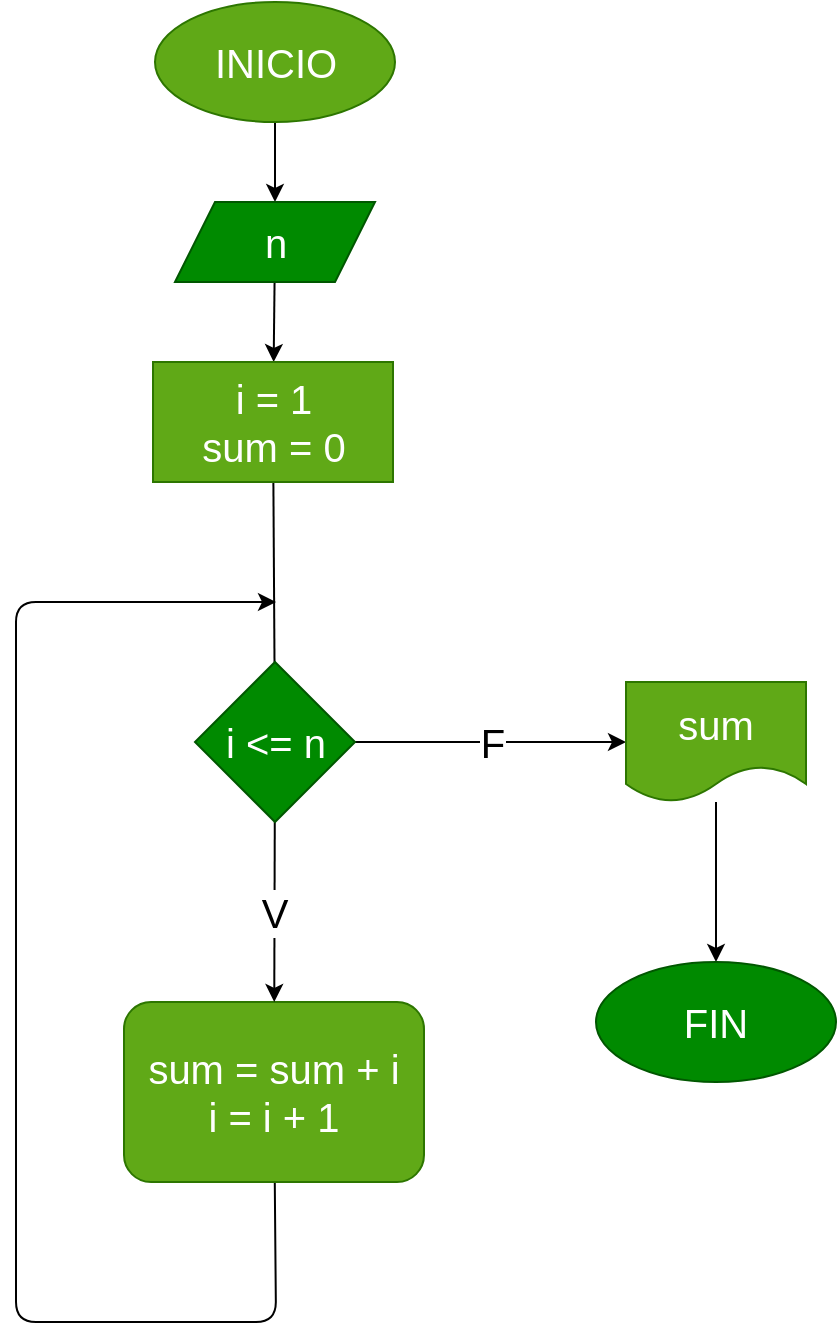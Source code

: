 <mxfile>
    <diagram id="BMqNaZG-vD8uz9GU3rLB" name="Página-1">
        <mxGraphModel dx="678" dy="1723" grid="1" gridSize="10" guides="1" tooltips="1" connect="1" arrows="1" fold="1" page="1" pageScale="1" pageWidth="827" pageHeight="1169" math="0" shadow="0">
            <root>
                <mxCell id="0"/>
                <mxCell id="1" parent="0"/>
                <mxCell id="4" value="" style="edgeStyle=none;html=1;fontSize=20;" parent="1" source="2" target="3" edge="1">
                    <mxGeometry relative="1" as="geometry"/>
                </mxCell>
                <mxCell id="2" value="INICIO" style="ellipse;whiteSpace=wrap;html=1;fontSize=20;fillColor=#60a917;fontColor=#ffffff;strokeColor=#2D7600;" parent="1" vertex="1">
                    <mxGeometry x="139.5" y="-60" width="120" height="60" as="geometry"/>
                </mxCell>
                <mxCell id="6" value="" style="edgeStyle=none;html=1;fontSize=20;" parent="1" source="3" target="5" edge="1">
                    <mxGeometry relative="1" as="geometry"/>
                </mxCell>
                <mxCell id="3" value="n" style="shape=parallelogram;perimeter=parallelogramPerimeter;whiteSpace=wrap;html=1;fixedSize=1;fontSize=20;fillColor=#008a00;fontColor=#ffffff;strokeColor=#005700;" parent="1" vertex="1">
                    <mxGeometry x="149.5" y="40" width="100" height="40" as="geometry"/>
                </mxCell>
                <mxCell id="13" value="" style="edgeStyle=none;html=1;endArrow=none;endFill=0;fontSize=20;" parent="1" source="5" target="12" edge="1">
                    <mxGeometry relative="1" as="geometry"/>
                </mxCell>
                <mxCell id="5" value="i = 1&lt;br style=&quot;font-size: 20px;&quot;&gt;sum = 0" style="whiteSpace=wrap;html=1;fontSize=20;fillColor=#60a917;fontColor=#ffffff;strokeColor=#2D7600;" parent="1" vertex="1">
                    <mxGeometry x="138.5" y="120" width="120" height="60" as="geometry"/>
                </mxCell>
                <mxCell id="18" value="" style="edgeStyle=none;html=1;endArrow=none;endFill=0;fontSize=20;" parent="1" source="7" edge="1">
                    <mxGeometry relative="1" as="geometry">
                        <mxPoint x="140" y="600" as="targetPoint"/>
                        <Array as="points">
                            <mxPoint x="200" y="600"/>
                        </Array>
                    </mxGeometry>
                </mxCell>
                <mxCell id="20" value="" style="edgeStyle=none;html=1;endArrow=classic;endFill=1;fontSize=20;" parent="1" edge="1">
                    <mxGeometry relative="1" as="geometry">
                        <mxPoint x="140" y="600" as="sourcePoint"/>
                        <mxPoint x="200" y="240" as="targetPoint"/>
                        <Array as="points">
                            <mxPoint x="70" y="600"/>
                            <mxPoint x="70" y="240"/>
                        </Array>
                    </mxGeometry>
                </mxCell>
                <mxCell id="7" value="sum = sum + i&lt;br style=&quot;font-size: 20px;&quot;&gt;i = i + 1" style="rounded=1;whiteSpace=wrap;html=1;fontSize=20;fillColor=#60a917;fontColor=#ffffff;strokeColor=#2D7600;" parent="1" vertex="1">
                    <mxGeometry x="124" y="440" width="150" height="90" as="geometry"/>
                </mxCell>
                <mxCell id="14" value="V" style="edgeStyle=none;html=1;fontSize=20;" parent="1" source="12" target="7" edge="1">
                    <mxGeometry relative="1" as="geometry"/>
                </mxCell>
                <mxCell id="16" value="F" style="edgeStyle=none;html=1;fontSize=20;" parent="1" source="12" target="15" edge="1">
                    <mxGeometry relative="1" as="geometry"/>
                </mxCell>
                <mxCell id="12" value="i &amp;lt;= n" style="rhombus;whiteSpace=wrap;html=1;fontSize=20;fillColor=#008a00;fontColor=#ffffff;strokeColor=#005700;" parent="1" vertex="1">
                    <mxGeometry x="159.5" y="270" width="80" height="80" as="geometry"/>
                </mxCell>
                <mxCell id="24" value="" style="edgeStyle=none;html=1;endArrow=classic;endFill=1;fontSize=20;" parent="1" source="15" target="23" edge="1">
                    <mxGeometry relative="1" as="geometry"/>
                </mxCell>
                <mxCell id="15" value="sum" style="shape=document;whiteSpace=wrap;html=1;boundedLbl=1;fontSize=20;fillColor=#60a917;fontColor=#ffffff;strokeColor=#2D7600;" parent="1" vertex="1">
                    <mxGeometry x="375" y="280" width="90" height="60" as="geometry"/>
                </mxCell>
                <mxCell id="23" value="FIN" style="ellipse;whiteSpace=wrap;html=1;fontSize=20;fillColor=#008a00;fontColor=#ffffff;strokeColor=#005700;" parent="1" vertex="1">
                    <mxGeometry x="360" y="420" width="120" height="60" as="geometry"/>
                </mxCell>
            </root>
        </mxGraphModel>
    </diagram>
</mxfile>